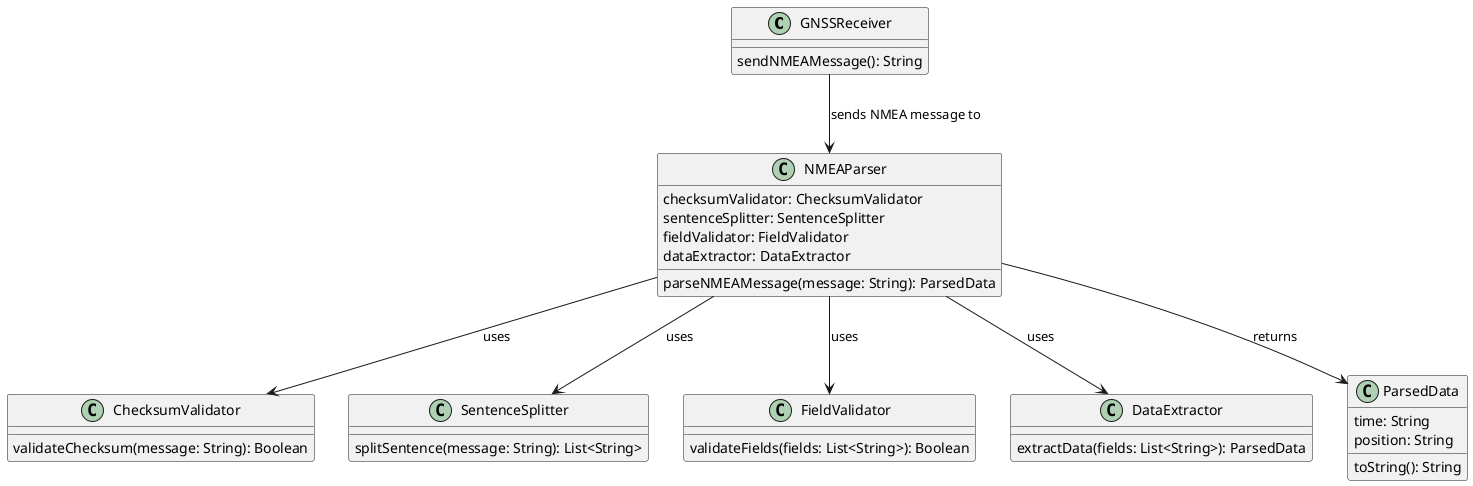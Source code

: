 @startuml

class GNSSReceiver {
    sendNMEAMessage(): String
}

class NMEAParser {
    parseNMEAMessage(message: String): ParsedData
    checksumValidator: ChecksumValidator
    sentenceSplitter: SentenceSplitter
    fieldValidator: FieldValidator
    dataExtractor: DataExtractor
}

class ChecksumValidator {
    validateChecksum(message: String): Boolean
}

class SentenceSplitter {
    splitSentence(message: String): List<String>
}

class FieldValidator {
    validateFields(fields: List<String>): Boolean
}

class DataExtractor {
    extractData(fields: List<String>): ParsedData
}

class ParsedData {
    time: String
    position: String
    toString(): String
}

GNSSReceiver --> NMEAParser : sends NMEA message to
NMEAParser --> ChecksumValidator : uses
NMEAParser --> SentenceSplitter : uses
NMEAParser --> FieldValidator : uses
NMEAParser --> DataExtractor : uses
NMEAParser --> ParsedData : returns

@enduml
